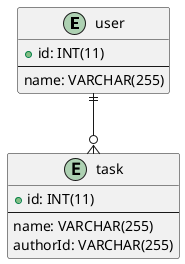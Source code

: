 @startuml er

entity "user" {
  +id: INT(11)
  --
  name: VARCHAR(255)
}

entity "task" {
  +id: INT(11)
  --
  name: VARCHAR(255)
  authorId: VARCHAR(255)
}

user ||--o{ task

@enduml
